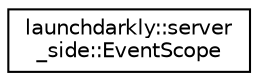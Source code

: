 digraph "Graphical Class Hierarchy"
{
 // LATEX_PDF_SIZE
  edge [fontname="Helvetica",fontsize="10",labelfontname="Helvetica",labelfontsize="10"];
  node [fontname="Helvetica",fontsize="10",shape=record];
  rankdir="LR";
  Node0 [label="launchdarkly::server\l_side::EventScope",height=0.2,width=0.4,color="black", fillcolor="white", style="filled",URL="$classlaunchdarkly_1_1server__side_1_1EventScope.html",tooltip=" "];
}
